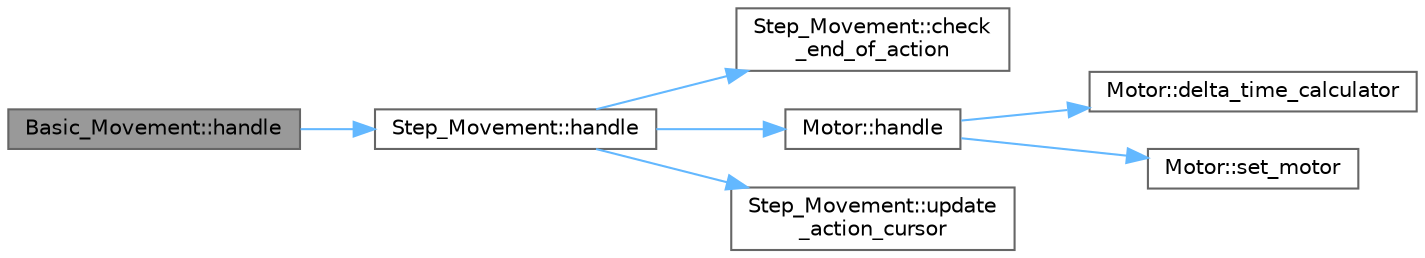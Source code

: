 digraph "Basic_Movement::handle"
{
 // LATEX_PDF_SIZE
  bgcolor="transparent";
  edge [fontname=Helvetica,fontsize=10,labelfontname=Helvetica,labelfontsize=10];
  node [fontname=Helvetica,fontsize=10,shape=box,height=0.2,width=0.4];
  rankdir="LR";
  Node1 [id="Node000001",label="Basic_Movement::handle",height=0.2,width=0.4,color="gray40", fillcolor="grey60", style="filled", fontcolor="black",tooltip=" "];
  Node1 -> Node2 [id="edge1_Node000001_Node000002",color="steelblue1",style="solid",tooltip=" "];
  Node2 [id="Node000002",label="Step_Movement::handle",height=0.2,width=0.4,color="grey40", fillcolor="white", style="filled",URL="$class_step___movement.html#a413ac406de6f5d2d8cfe9e8ec88c50c0",tooltip=" "];
  Node2 -> Node3 [id="edge2_Node000002_Node000003",color="steelblue1",style="solid",tooltip=" "];
  Node3 [id="Node000003",label="Step_Movement::check\l_end_of_action",height=0.2,width=0.4,color="grey40", fillcolor="white", style="filled",URL="$class_step___movement.html#a69e56d24e91b28c7a246fbf9870fa416",tooltip=" "];
  Node2 -> Node4 [id="edge3_Node000002_Node000004",color="steelblue1",style="solid",tooltip=" "];
  Node4 [id="Node000004",label="Motor::handle",height=0.2,width=0.4,color="grey40", fillcolor="white", style="filled",URL="$class_motor.html#af239abc8e2e8640f12b633fa9ed2105c",tooltip=" "];
  Node4 -> Node5 [id="edge4_Node000004_Node000005",color="steelblue1",style="solid",tooltip=" "];
  Node5 [id="Node000005",label="Motor::delta_time_calculator",height=0.2,width=0.4,color="grey40", fillcolor="white", style="filled",URL="$class_motor.html#acb82f41362b0448e5bfd90cd53062f02",tooltip=" "];
  Node4 -> Node6 [id="edge5_Node000004_Node000006",color="steelblue1",style="solid",tooltip=" "];
  Node6 [id="Node000006",label="Motor::set_motor",height=0.2,width=0.4,color="grey40", fillcolor="white", style="filled",URL="$class_motor.html#a38fc483558d654c701a31593974fd56a",tooltip=" "];
  Node2 -> Node7 [id="edge6_Node000002_Node000007",color="steelblue1",style="solid",tooltip=" "];
  Node7 [id="Node000007",label="Step_Movement::update\l_action_cursor",height=0.2,width=0.4,color="grey40", fillcolor="white", style="filled",URL="$class_step___movement.html#a3920543d83e1c2c42cf0aff3551d830b",tooltip=" "];
}
